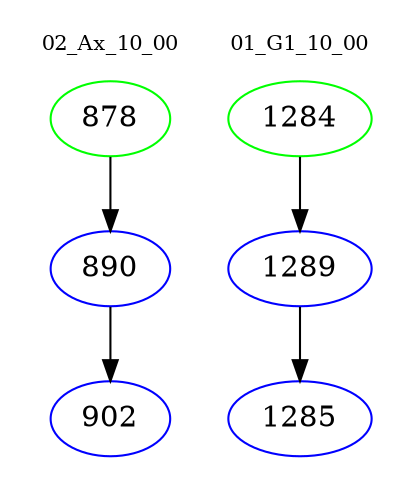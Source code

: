 digraph{
subgraph cluster_0 {
color = white
label = "02_Ax_10_00";
fontsize=10;
T0_878 [label="878", color="green"]
T0_878 -> T0_890 [color="black"]
T0_890 [label="890", color="blue"]
T0_890 -> T0_902 [color="black"]
T0_902 [label="902", color="blue"]
}
subgraph cluster_1 {
color = white
label = "01_G1_10_00";
fontsize=10;
T1_1284 [label="1284", color="green"]
T1_1284 -> T1_1289 [color="black"]
T1_1289 [label="1289", color="blue"]
T1_1289 -> T1_1285 [color="black"]
T1_1285 [label="1285", color="blue"]
}
}
